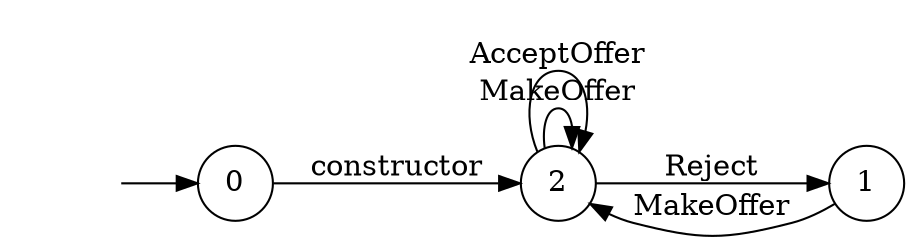 digraph "Dapp-Automata-data/fuzzer/testnetdata-model-rq1-fix/SimpleMarketplace/FSM-1" {
	graph [rankdir=LR]
	"" [label="" shape=plaintext]
	0 [label=0 shape=circle]
	2 [label=2 shape=circle]
	1 [label=1 shape=circle]
	"" -> 0 [label=""]
	0 -> 2 [label=constructor]
	2 -> 2 [label=MakeOffer]
	2 -> 1 [label=Reject]
	2 -> 2 [label=AcceptOffer]
	1 -> 2 [label=MakeOffer]
}
